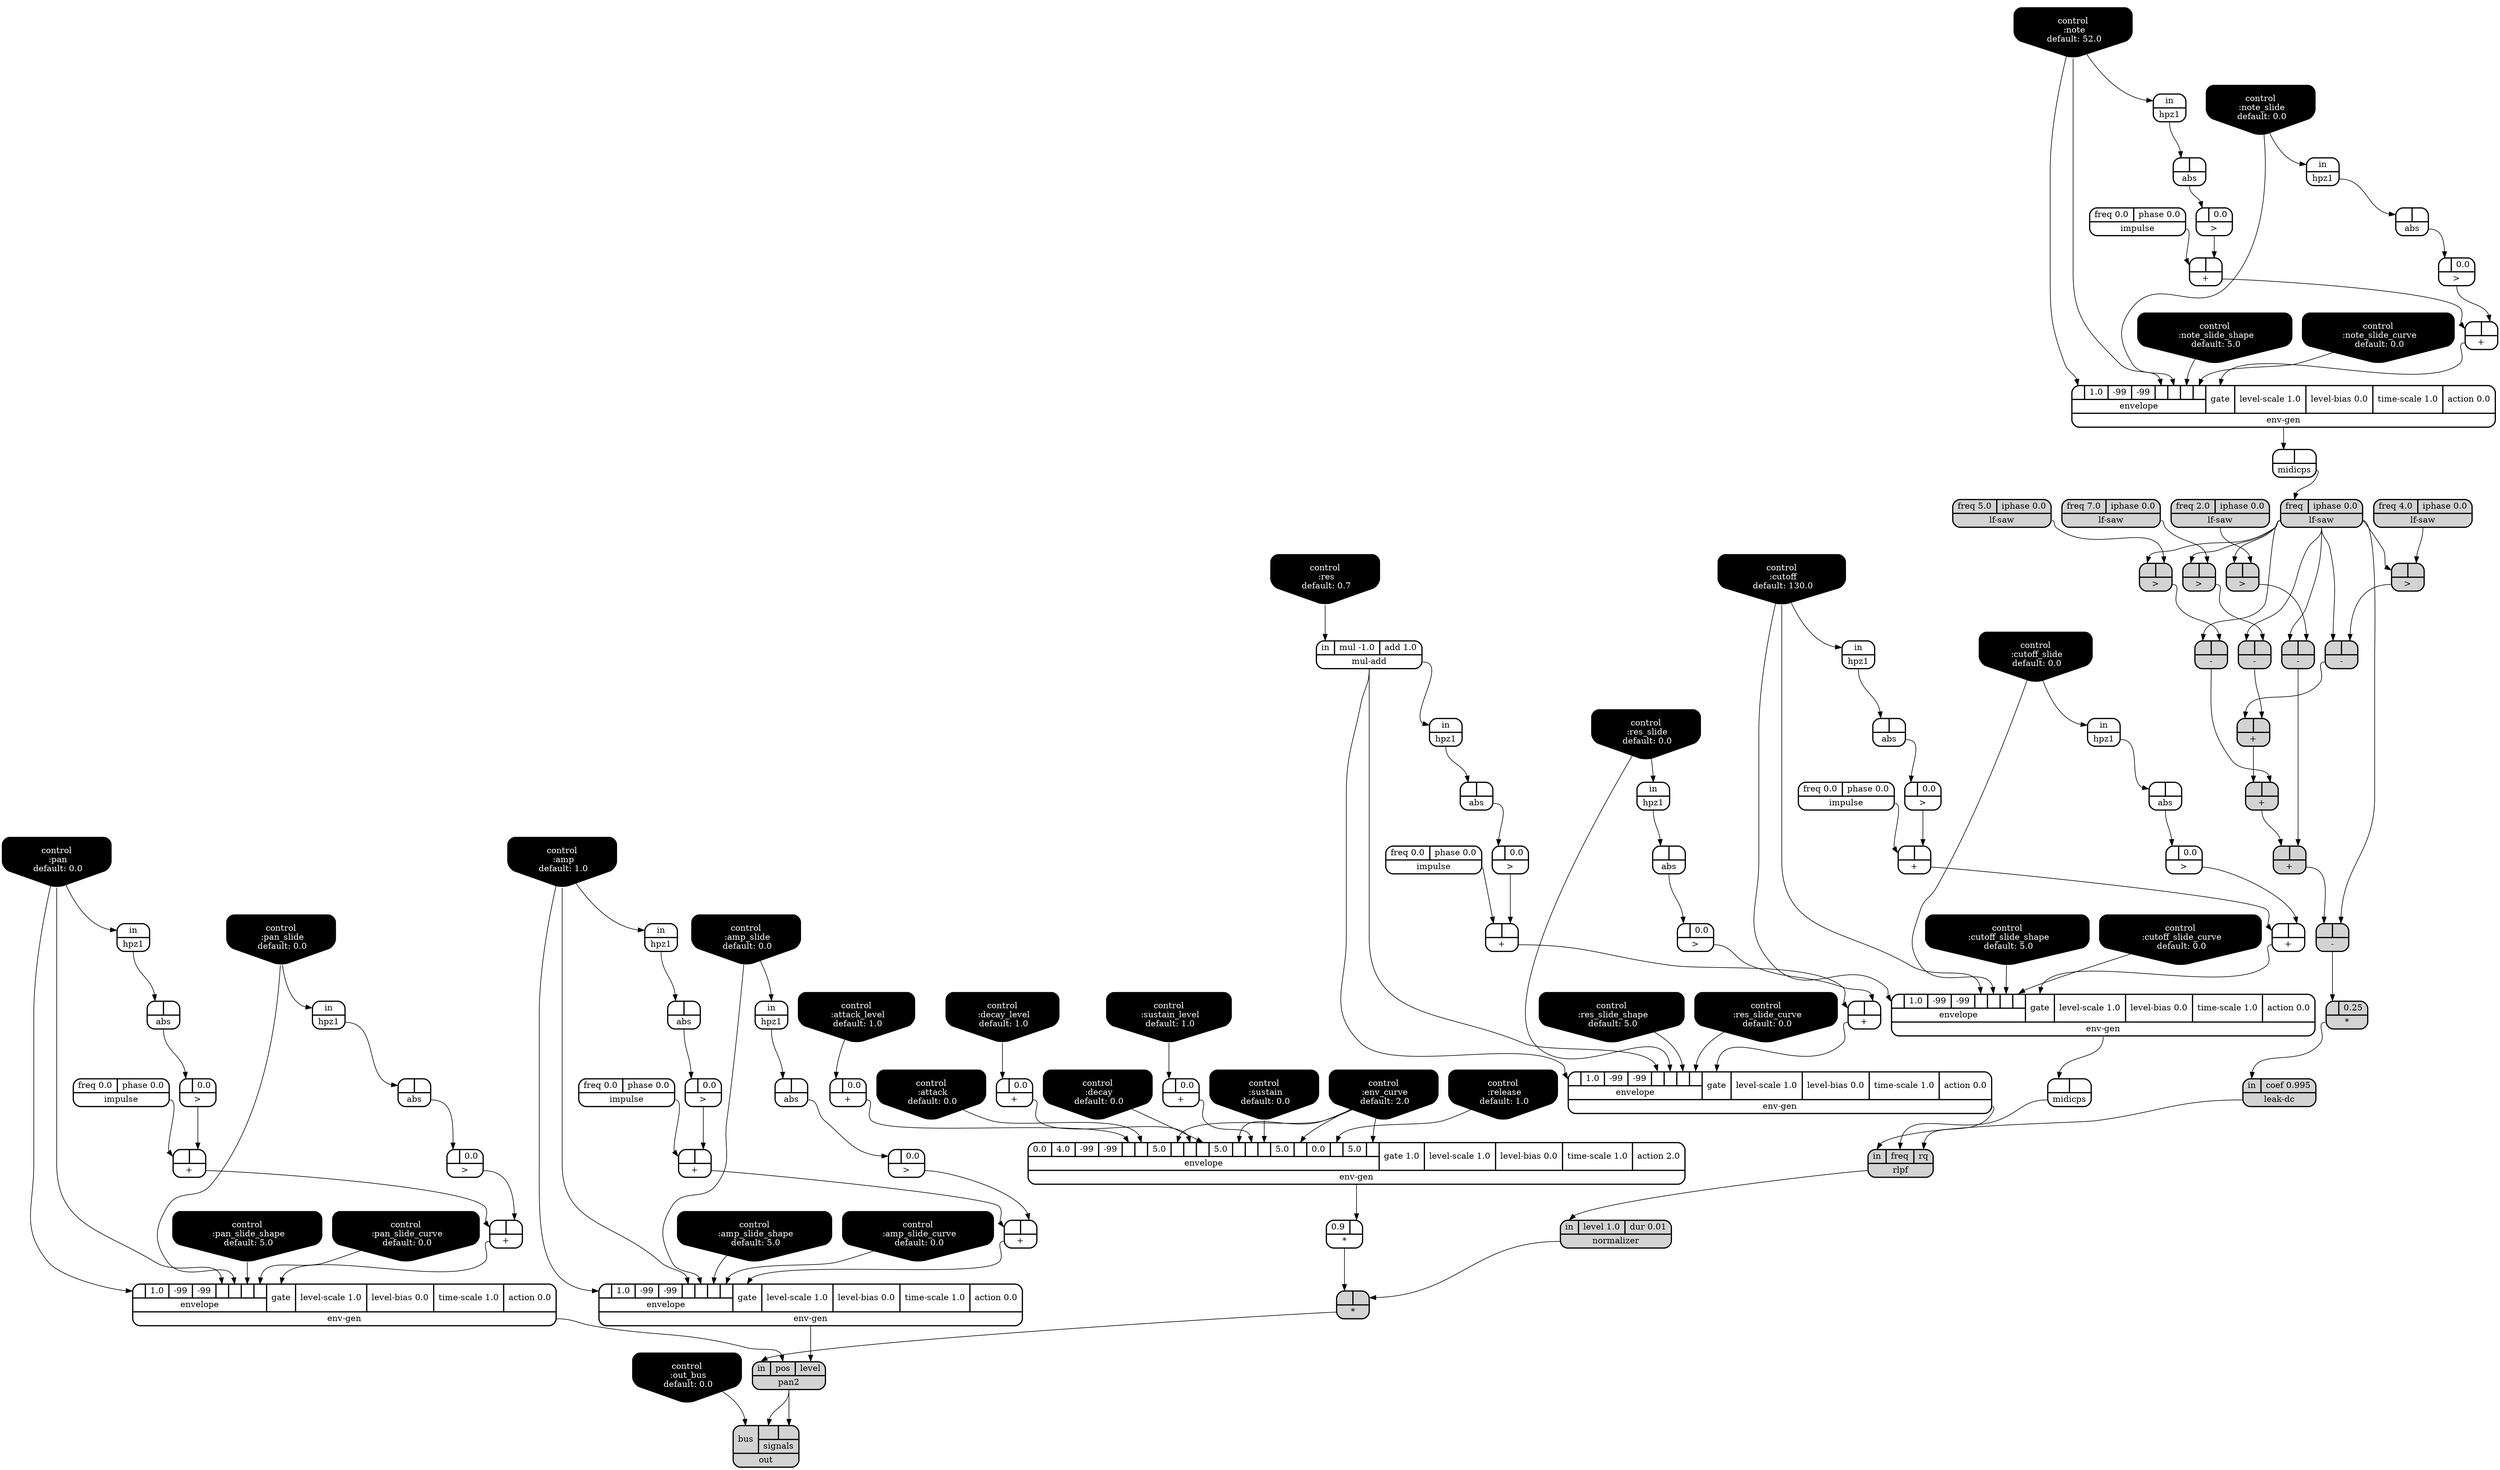 digraph synthdef {
71 [label = "{{ <a> |<b> 0.25} |<__UG_NAME__>* }" style="filled, bold, rounded"  shape=record rankdir=LR];
79 [label = "{{ <a> 0.9|<b> } |<__UG_NAME__>* }" style="bold, rounded" shape=record rankdir=LR];
98 [label = "{{ <a> |<b> } |<__UG_NAME__>* }" style="filled, bold, rounded"  shape=record rankdir=LR];
33 [label = "{{ <a> |<b> } |<__UG_NAME__>+ }" style="bold, rounded" shape=record rankdir=LR];
37 [label = "{{ <a> |<b> } |<__UG_NAME__>+ }" style="bold, rounded" shape=record rankdir=LR];
48 [label = "{{ <a> |<b> } |<__UG_NAME__>+ }" style="bold, rounded" shape=record rankdir=LR];
52 [label = "{{ <a> |<b> } |<__UG_NAME__>+ }" style="bold, rounded" shape=record rankdir=LR];
64 [label = "{{ <a> |<b> } |<__UG_NAME__>+ }" style="filled, bold, rounded"  shape=record rankdir=LR];
65 [label = "{{ <a> |<b> } |<__UG_NAME__>+ }" style="filled, bold, rounded"  shape=record rankdir=LR];
69 [label = "{{ <a> |<b> } |<__UG_NAME__>+ }" style="filled, bold, rounded"  shape=record rankdir=LR];
75 [label = "{{ <a> |<b> 0.0} |<__UG_NAME__>+ }" style="bold, rounded" shape=record rankdir=LR];
76 [label = "{{ <a> |<b> 0.0} |<__UG_NAME__>+ }" style="bold, rounded" shape=record rankdir=LR];
77 [label = "{{ <a> |<b> 0.0} |<__UG_NAME__>+ }" style="bold, rounded" shape=record rankdir=LR];
83 [label = "{{ <a> |<b> } |<__UG_NAME__>+ }" style="bold, rounded" shape=record rankdir=LR];
87 [label = "{{ <a> |<b> } |<__UG_NAME__>+ }" style="bold, rounded" shape=record rankdir=LR];
90 [label = "{{ <a> |<b> } |<__UG_NAME__>+ }" style="bold, rounded" shape=record rankdir=LR];
94 [label = "{{ <a> |<b> } |<__UG_NAME__>+ }" style="bold, rounded" shape=record rankdir=LR];
103 [label = "{{ <a> |<b> } |<__UG_NAME__>+ }" style="bold, rounded" shape=record rankdir=LR];
107 [label = "{{ <a> |<b> } |<__UG_NAME__>+ }" style="bold, rounded" shape=record rankdir=LR];
43 [label = "{{ <a> |<b> } |<__UG_NAME__>- }" style="filled, bold, rounded"  shape=record rankdir=LR];
60 [label = "{{ <a> |<b> } |<__UG_NAME__>- }" style="filled, bold, rounded"  shape=record rankdir=LR];
63 [label = "{{ <a> |<b> } |<__UG_NAME__>- }" style="filled, bold, rounded"  shape=record rankdir=LR];
68 [label = "{{ <a> |<b> } |<__UG_NAME__>- }" style="filled, bold, rounded"  shape=record rankdir=LR];
70 [label = "{{ <a> |<b> } |<__UG_NAME__>- }" style="filled, bold, rounded"  shape=record rankdir=LR];
32 [label = "{{ <a> |<b> 0.0} |<__UG_NAME__>\> }" style="bold, rounded" shape=record rankdir=LR];
36 [label = "{{ <a> |<b> 0.0} |<__UG_NAME__>\> }" style="bold, rounded" shape=record rankdir=LR];
42 [label = "{{ <a> |<b> } |<__UG_NAME__>\> }" style="filled, bold, rounded"  shape=record rankdir=LR];
47 [label = "{{ <a> |<b> 0.0} |<__UG_NAME__>\> }" style="bold, rounded" shape=record rankdir=LR];
51 [label = "{{ <a> |<b> 0.0} |<__UG_NAME__>\> }" style="bold, rounded" shape=record rankdir=LR];
57 [label = "{{ <a> |<b> 0.0} |<__UG_NAME__>\> }" style="bold, rounded" shape=record rankdir=LR];
59 [label = "{{ <a> |<b> } |<__UG_NAME__>\> }" style="filled, bold, rounded"  shape=record rankdir=LR];
62 [label = "{{ <a> |<b> } |<__UG_NAME__>\> }" style="filled, bold, rounded"  shape=record rankdir=LR];
67 [label = "{{ <a> |<b> } |<__UG_NAME__>\> }" style="filled, bold, rounded"  shape=record rankdir=LR];
82 [label = "{{ <a> |<b> 0.0} |<__UG_NAME__>\> }" style="bold, rounded" shape=record rankdir=LR];
86 [label = "{{ <a> |<b> 0.0} |<__UG_NAME__>\> }" style="bold, rounded" shape=record rankdir=LR];
93 [label = "{{ <a> |<b> 0.0} |<__UG_NAME__>\> }" style="bold, rounded" shape=record rankdir=LR];
102 [label = "{{ <a> |<b> 0.0} |<__UG_NAME__>\> }" style="bold, rounded" shape=record rankdir=LR];
106 [label = "{{ <a> |<b> 0.0} |<__UG_NAME__>\> }" style="bold, rounded" shape=record rankdir=LR];
31 [label = "{{ <a> |<b> } |<__UG_NAME__>abs }" style="bold, rounded" shape=record rankdir=LR];
35 [label = "{{ <a> |<b> } |<__UG_NAME__>abs }" style="bold, rounded" shape=record rankdir=LR];
46 [label = "{{ <a> |<b> } |<__UG_NAME__>abs }" style="bold, rounded" shape=record rankdir=LR];
50 [label = "{{ <a> |<b> } |<__UG_NAME__>abs }" style="bold, rounded" shape=record rankdir=LR];
56 [label = "{{ <a> |<b> } |<__UG_NAME__>abs }" style="bold, rounded" shape=record rankdir=LR];
73 [label = "{{ <a> |<b> } |<__UG_NAME__>abs }" style="bold, rounded" shape=record rankdir=LR];
85 [label = "{{ <a> |<b> } |<__UG_NAME__>abs }" style="bold, rounded" shape=record rankdir=LR];
92 [label = "{{ <a> |<b> } |<__UG_NAME__>abs }" style="bold, rounded" shape=record rankdir=LR];
101 [label = "{{ <a> |<b> } |<__UG_NAME__>abs }" style="bold, rounded" shape=record rankdir=LR];
105 [label = "{{ <a> |<b> } |<__UG_NAME__>abs }" style="bold, rounded" shape=record rankdir=LR];
0 [label = "control
 :note
 default: 52.0" shape=invhouse style="rounded, filled, bold" fillcolor=black fontcolor=white ]; 
1 [label = "control
 :note_slide
 default: 0.0" shape=invhouse style="rounded, filled, bold" fillcolor=black fontcolor=white ]; 
2 [label = "control
 :note_slide_shape
 default: 5.0" shape=invhouse style="rounded, filled, bold" fillcolor=black fontcolor=white ]; 
3 [label = "control
 :note_slide_curve
 default: 0.0" shape=invhouse style="rounded, filled, bold" fillcolor=black fontcolor=white ]; 
4 [label = "control
 :amp
 default: 1.0" shape=invhouse style="rounded, filled, bold" fillcolor=black fontcolor=white ]; 
5 [label = "control
 :amp_slide
 default: 0.0" shape=invhouse style="rounded, filled, bold" fillcolor=black fontcolor=white ]; 
6 [label = "control
 :amp_slide_shape
 default: 5.0" shape=invhouse style="rounded, filled, bold" fillcolor=black fontcolor=white ]; 
7 [label = "control
 :amp_slide_curve
 default: 0.0" shape=invhouse style="rounded, filled, bold" fillcolor=black fontcolor=white ]; 
8 [label = "control
 :pan
 default: 0.0" shape=invhouse style="rounded, filled, bold" fillcolor=black fontcolor=white ]; 
9 [label = "control
 :pan_slide
 default: 0.0" shape=invhouse style="rounded, filled, bold" fillcolor=black fontcolor=white ]; 
10 [label = "control
 :pan_slide_shape
 default: 5.0" shape=invhouse style="rounded, filled, bold" fillcolor=black fontcolor=white ]; 
11 [label = "control
 :pan_slide_curve
 default: 0.0" shape=invhouse style="rounded, filled, bold" fillcolor=black fontcolor=white ]; 
12 [label = "control
 :attack
 default: 0.0" shape=invhouse style="rounded, filled, bold" fillcolor=black fontcolor=white ]; 
13 [label = "control
 :decay
 default: 0.0" shape=invhouse style="rounded, filled, bold" fillcolor=black fontcolor=white ]; 
14 [label = "control
 :sustain
 default: 0.0" shape=invhouse style="rounded, filled, bold" fillcolor=black fontcolor=white ]; 
15 [label = "control
 :release
 default: 1.0" shape=invhouse style="rounded, filled, bold" fillcolor=black fontcolor=white ]; 
16 [label = "control
 :attack_level
 default: 1.0" shape=invhouse style="rounded, filled, bold" fillcolor=black fontcolor=white ]; 
17 [label = "control
 :decay_level
 default: 1.0" shape=invhouse style="rounded, filled, bold" fillcolor=black fontcolor=white ]; 
18 [label = "control
 :sustain_level
 default: 1.0" shape=invhouse style="rounded, filled, bold" fillcolor=black fontcolor=white ]; 
19 [label = "control
 :env_curve
 default: 2.0" shape=invhouse style="rounded, filled, bold" fillcolor=black fontcolor=white ]; 
20 [label = "control
 :cutoff
 default: 130.0" shape=invhouse style="rounded, filled, bold" fillcolor=black fontcolor=white ]; 
21 [label = "control
 :cutoff_slide
 default: 0.0" shape=invhouse style="rounded, filled, bold" fillcolor=black fontcolor=white ]; 
22 [label = "control
 :cutoff_slide_shape
 default: 5.0" shape=invhouse style="rounded, filled, bold" fillcolor=black fontcolor=white ]; 
23 [label = "control
 :cutoff_slide_curve
 default: 0.0" shape=invhouse style="rounded, filled, bold" fillcolor=black fontcolor=white ]; 
24 [label = "control
 :res
 default: 0.7" shape=invhouse style="rounded, filled, bold" fillcolor=black fontcolor=white ]; 
25 [label = "control
 :res_slide
 default: 0.0" shape=invhouse style="rounded, filled, bold" fillcolor=black fontcolor=white ]; 
26 [label = "control
 :res_slide_shape
 default: 5.0" shape=invhouse style="rounded, filled, bold" fillcolor=black fontcolor=white ]; 
27 [label = "control
 :res_slide_curve
 default: 0.0" shape=invhouse style="rounded, filled, bold" fillcolor=black fontcolor=white ]; 
28 [label = "control
 :out_bus
 default: 0.0" shape=invhouse style="rounded, filled, bold" fillcolor=black fontcolor=white ]; 
38 [label = "{{ {{<envelope___control___0>|1.0|-99|-99|<envelope___control___4>|<envelope___control___5>|<envelope___control___6>|<envelope___control___7>}|envelope}|<gate> gate|<level____scale> level-scale 1.0|<level____bias> level-bias 0.0|<time____scale> time-scale 1.0|<action> action 0.0} |<__UG_NAME__>env-gen }" style="bold, rounded" shape=record rankdir=LR];
74 [label = "{{ {{<envelope___control___0>|1.0|-99|-99|<envelope___control___4>|<envelope___control___5>|<envelope___control___6>|<envelope___control___7>}|envelope}|<gate> gate|<level____scale> level-scale 1.0|<level____bias> level-bias 0.0|<time____scale> time-scale 1.0|<action> action 0.0} |<__UG_NAME__>env-gen }" style="bold, rounded" shape=record rankdir=LR];
78 [label = "{{ {{0.0|4.0|-99|-99|<envelope___binary____op____u____gen___4>|<envelope___control___5>|5.0|<envelope___control___7>|<envelope___binary____op____u____gen___8>|<envelope___control___9>|5.0|<envelope___control___11>|<envelope___binary____op____u____gen___12>|<envelope___control___13>|5.0|<envelope___control___15>|0.0|<envelope___control___17>|5.0|<envelope___control___19>}|envelope}|<gate> gate 1.0|<level____scale> level-scale 1.0|<level____bias> level-bias 0.0|<time____scale> time-scale 1.0|<action> action 2.0} |<__UG_NAME__>env-gen }" style="bold, rounded" shape=record rankdir=LR];
88 [label = "{{ {{<envelope___control___0>|1.0|-99|-99|<envelope___control___4>|<envelope___control___5>|<envelope___control___6>|<envelope___control___7>}|envelope}|<gate> gate|<level____scale> level-scale 1.0|<level____bias> level-bias 0.0|<time____scale> time-scale 1.0|<action> action 0.0} |<__UG_NAME__>env-gen }" style="bold, rounded" shape=record rankdir=LR];
95 [label = "{{ {{<envelope___mul____add___0>|1.0|-99|-99|<envelope___mul____add___4>|<envelope___control___5>|<envelope___control___6>|<envelope___control___7>}|envelope}|<gate> gate|<level____scale> level-scale 1.0|<level____bias> level-bias 0.0|<time____scale> time-scale 1.0|<action> action 0.0} |<__UG_NAME__>env-gen }" style="bold, rounded" shape=record rankdir=LR];
108 [label = "{{ {{<envelope___control___0>|1.0|-99|-99|<envelope___control___4>|<envelope___control___5>|<envelope___control___6>|<envelope___control___7>}|envelope}|<gate> gate|<level____scale> level-scale 1.0|<level____bias> level-bias 0.0|<time____scale> time-scale 1.0|<action> action 0.0} |<__UG_NAME__>env-gen }" style="bold, rounded" shape=record rankdir=LR];
30 [label = "{{ <in> in} |<__UG_NAME__>hpz1 }" style="bold, rounded" shape=record rankdir=LR];
34 [label = "{{ <in> in} |<__UG_NAME__>hpz1 }" style="bold, rounded" shape=record rankdir=LR];
45 [label = "{{ <in> in} |<__UG_NAME__>hpz1 }" style="bold, rounded" shape=record rankdir=LR];
49 [label = "{{ <in> in} |<__UG_NAME__>hpz1 }" style="bold, rounded" shape=record rankdir=LR];
55 [label = "{{ <in> in} |<__UG_NAME__>hpz1 }" style="bold, rounded" shape=record rankdir=LR];
72 [label = "{{ <in> in} |<__UG_NAME__>hpz1 }" style="bold, rounded" shape=record rankdir=LR];
84 [label = "{{ <in> in} |<__UG_NAME__>hpz1 }" style="bold, rounded" shape=record rankdir=LR];
91 [label = "{{ <in> in} |<__UG_NAME__>hpz1 }" style="bold, rounded" shape=record rankdir=LR];
100 [label = "{{ <in> in} |<__UG_NAME__>hpz1 }" style="bold, rounded" shape=record rankdir=LR];
104 [label = "{{ <in> in} |<__UG_NAME__>hpz1 }" style="bold, rounded" shape=record rankdir=LR];
29 [label = "{{ <freq> freq 0.0|<phase> phase 0.0} |<__UG_NAME__>impulse }" style="bold, rounded" shape=record rankdir=LR];
44 [label = "{{ <freq> freq 0.0|<phase> phase 0.0} |<__UG_NAME__>impulse }" style="bold, rounded" shape=record rankdir=LR];
53 [label = "{{ <freq> freq 0.0|<phase> phase 0.0} |<__UG_NAME__>impulse }" style="bold, rounded" shape=record rankdir=LR];
81 [label = "{{ <freq> freq 0.0|<phase> phase 0.0} |<__UG_NAME__>impulse }" style="bold, rounded" shape=record rankdir=LR];
99 [label = "{{ <freq> freq 0.0|<phase> phase 0.0} |<__UG_NAME__>impulse }" style="bold, rounded" shape=record rankdir=LR];
80 [label = "{{ <in> in|<coef> coef 0.995} |<__UG_NAME__>leak-dc }" style="filled, bold, rounded"  shape=record rankdir=LR];
40 [label = "{{ <freq> freq|<iphase> iphase 0.0} |<__UG_NAME__>lf-saw }" style="filled, bold, rounded"  shape=record rankdir=LR];
41 [label = "{{ <freq> freq 5.0|<iphase> iphase 0.0} |<__UG_NAME__>lf-saw }" style="filled, bold, rounded"  shape=record rankdir=LR];
58 [label = "{{ <freq> freq 4.0|<iphase> iphase 0.0} |<__UG_NAME__>lf-saw }" style="filled, bold, rounded"  shape=record rankdir=LR];
61 [label = "{{ <freq> freq 7.0|<iphase> iphase 0.0} |<__UG_NAME__>lf-saw }" style="filled, bold, rounded"  shape=record rankdir=LR];
66 [label = "{{ <freq> freq 2.0|<iphase> iphase 0.0} |<__UG_NAME__>lf-saw }" style="filled, bold, rounded"  shape=record rankdir=LR];
39 [label = "{{ <a> |<b> } |<__UG_NAME__>midicps }" style="bold, rounded" shape=record rankdir=LR];
89 [label = "{{ <a> |<b> } |<__UG_NAME__>midicps }" style="bold, rounded" shape=record rankdir=LR];
54 [label = "{{ <in> in|<mul> mul -1.0|<add> add 1.0} |<__UG_NAME__>mul-add }" style="bold, rounded" shape=record rankdir=LR];
97 [label = "{{ <in> in|<level> level 1.0|<dur> dur 0.01} |<__UG_NAME__>normalizer }" style="filled, bold, rounded"  shape=record rankdir=LR];
110 [label = "{{ <bus> bus|{{<signals___pan2___0>|<signals___pan2___1>}|signals}} |<__UG_NAME__>out }" style="filled, bold, rounded"  shape=record rankdir=LR];
109 [label = "{{ <in> in|<pos> pos|<level> level} |<__UG_NAME__>pan2 }" style="filled, bold, rounded"  shape=record rankdir=LR];
96 [label = "{{ <in> in|<freq> freq|<rq> rq} |<__UG_NAME__>rlpf }" style="filled, bold, rounded"  shape=record rankdir=LR];

70:__UG_NAME__ -> 71:a ;
78:__UG_NAME__ -> 79:b ;
97:__UG_NAME__ -> 98:b ;
79:__UG_NAME__ -> 98:a ;
32:__UG_NAME__ -> 33:b ;
29:__UG_NAME__ -> 33:a ;
36:__UG_NAME__ -> 37:b ;
33:__UG_NAME__ -> 37:a ;
47:__UG_NAME__ -> 48:b ;
44:__UG_NAME__ -> 48:a ;
51:__UG_NAME__ -> 52:b ;
48:__UG_NAME__ -> 52:a ;
63:__UG_NAME__ -> 64:b ;
60:__UG_NAME__ -> 64:a ;
43:__UG_NAME__ -> 65:b ;
64:__UG_NAME__ -> 65:a ;
68:__UG_NAME__ -> 69:b ;
65:__UG_NAME__ -> 69:a ;
16:__UG_NAME__ -> 75:a ;
17:__UG_NAME__ -> 76:a ;
18:__UG_NAME__ -> 77:a ;
82:__UG_NAME__ -> 83:b ;
81:__UG_NAME__ -> 83:a ;
86:__UG_NAME__ -> 87:b ;
83:__UG_NAME__ -> 87:a ;
57:__UG_NAME__ -> 90:b ;
53:__UG_NAME__ -> 90:a ;
93:__UG_NAME__ -> 94:b ;
90:__UG_NAME__ -> 94:a ;
102:__UG_NAME__ -> 103:b ;
99:__UG_NAME__ -> 103:a ;
106:__UG_NAME__ -> 107:b ;
103:__UG_NAME__ -> 107:a ;
42:__UG_NAME__ -> 43:b ;
40:__UG_NAME__ -> 43:a ;
59:__UG_NAME__ -> 60:b ;
40:__UG_NAME__ -> 60:a ;
62:__UG_NAME__ -> 63:b ;
40:__UG_NAME__ -> 63:a ;
67:__UG_NAME__ -> 68:b ;
40:__UG_NAME__ -> 68:a ;
40:__UG_NAME__ -> 70:b ;
69:__UG_NAME__ -> 70:a ;
31:__UG_NAME__ -> 32:a ;
35:__UG_NAME__ -> 36:a ;
41:__UG_NAME__ -> 42:b ;
40:__UG_NAME__ -> 42:a ;
46:__UG_NAME__ -> 47:a ;
50:__UG_NAME__ -> 51:a ;
56:__UG_NAME__ -> 57:a ;
58:__UG_NAME__ -> 59:b ;
40:__UG_NAME__ -> 59:a ;
61:__UG_NAME__ -> 62:b ;
40:__UG_NAME__ -> 62:a ;
66:__UG_NAME__ -> 67:b ;
40:__UG_NAME__ -> 67:a ;
73:__UG_NAME__ -> 82:a ;
85:__UG_NAME__ -> 86:a ;
92:__UG_NAME__ -> 93:a ;
101:__UG_NAME__ -> 102:a ;
105:__UG_NAME__ -> 106:a ;
30:__UG_NAME__ -> 31:a ;
34:__UG_NAME__ -> 35:a ;
45:__UG_NAME__ -> 46:a ;
49:__UG_NAME__ -> 50:a ;
55:__UG_NAME__ -> 56:a ;
72:__UG_NAME__ -> 73:a ;
84:__UG_NAME__ -> 85:a ;
91:__UG_NAME__ -> 92:a ;
100:__UG_NAME__ -> 101:a ;
104:__UG_NAME__ -> 105:a ;
37:__UG_NAME__ -> 38:gate ;
0:__UG_NAME__ -> 38:envelope___control___0 ;
0:__UG_NAME__ -> 38:envelope___control___4 ;
1:__UG_NAME__ -> 38:envelope___control___5 ;
2:__UG_NAME__ -> 38:envelope___control___6 ;
3:__UG_NAME__ -> 38:envelope___control___7 ;
52:__UG_NAME__ -> 74:gate ;
8:__UG_NAME__ -> 74:envelope___control___0 ;
8:__UG_NAME__ -> 74:envelope___control___4 ;
9:__UG_NAME__ -> 74:envelope___control___5 ;
10:__UG_NAME__ -> 74:envelope___control___6 ;
11:__UG_NAME__ -> 74:envelope___control___7 ;
75:__UG_NAME__ -> 78:envelope___binary____op____u____gen___4 ;
12:__UG_NAME__ -> 78:envelope___control___5 ;
19:__UG_NAME__ -> 78:envelope___control___7 ;
76:__UG_NAME__ -> 78:envelope___binary____op____u____gen___8 ;
13:__UG_NAME__ -> 78:envelope___control___9 ;
19:__UG_NAME__ -> 78:envelope___control___11 ;
77:__UG_NAME__ -> 78:envelope___binary____op____u____gen___12 ;
14:__UG_NAME__ -> 78:envelope___control___13 ;
19:__UG_NAME__ -> 78:envelope___control___15 ;
15:__UG_NAME__ -> 78:envelope___control___17 ;
19:__UG_NAME__ -> 78:envelope___control___19 ;
87:__UG_NAME__ -> 88:gate ;
20:__UG_NAME__ -> 88:envelope___control___0 ;
20:__UG_NAME__ -> 88:envelope___control___4 ;
21:__UG_NAME__ -> 88:envelope___control___5 ;
22:__UG_NAME__ -> 88:envelope___control___6 ;
23:__UG_NAME__ -> 88:envelope___control___7 ;
94:__UG_NAME__ -> 95:gate ;
54:__UG_NAME__ -> 95:envelope___mul____add___0 ;
54:__UG_NAME__ -> 95:envelope___mul____add___4 ;
25:__UG_NAME__ -> 95:envelope___control___5 ;
26:__UG_NAME__ -> 95:envelope___control___6 ;
27:__UG_NAME__ -> 95:envelope___control___7 ;
107:__UG_NAME__ -> 108:gate ;
4:__UG_NAME__ -> 108:envelope___control___0 ;
4:__UG_NAME__ -> 108:envelope___control___4 ;
5:__UG_NAME__ -> 108:envelope___control___5 ;
6:__UG_NAME__ -> 108:envelope___control___6 ;
7:__UG_NAME__ -> 108:envelope___control___7 ;
0:__UG_NAME__ -> 30:in ;
1:__UG_NAME__ -> 34:in ;
8:__UG_NAME__ -> 45:in ;
9:__UG_NAME__ -> 49:in ;
54:__UG_NAME__ -> 55:in ;
20:__UG_NAME__ -> 72:in ;
21:__UG_NAME__ -> 84:in ;
25:__UG_NAME__ -> 91:in ;
4:__UG_NAME__ -> 100:in ;
5:__UG_NAME__ -> 104:in ;
71:__UG_NAME__ -> 80:in ;
39:__UG_NAME__ -> 40:freq ;
38:__UG_NAME__ -> 39:a ;
88:__UG_NAME__ -> 89:a ;
24:__UG_NAME__ -> 54:in ;
96:__UG_NAME__ -> 97:in ;
109:__UG_NAME__ -> 110:signals___pan2___0 ;
109:__UG_NAME__ -> 110:signals___pan2___1 ;
28:__UG_NAME__ -> 110:bus ;
108:__UG_NAME__ -> 109:level ;
74:__UG_NAME__ -> 109:pos ;
98:__UG_NAME__ -> 109:in ;
95:__UG_NAME__ -> 96:rq ;
89:__UG_NAME__ -> 96:freq ;
80:__UG_NAME__ -> 96:in ;

}